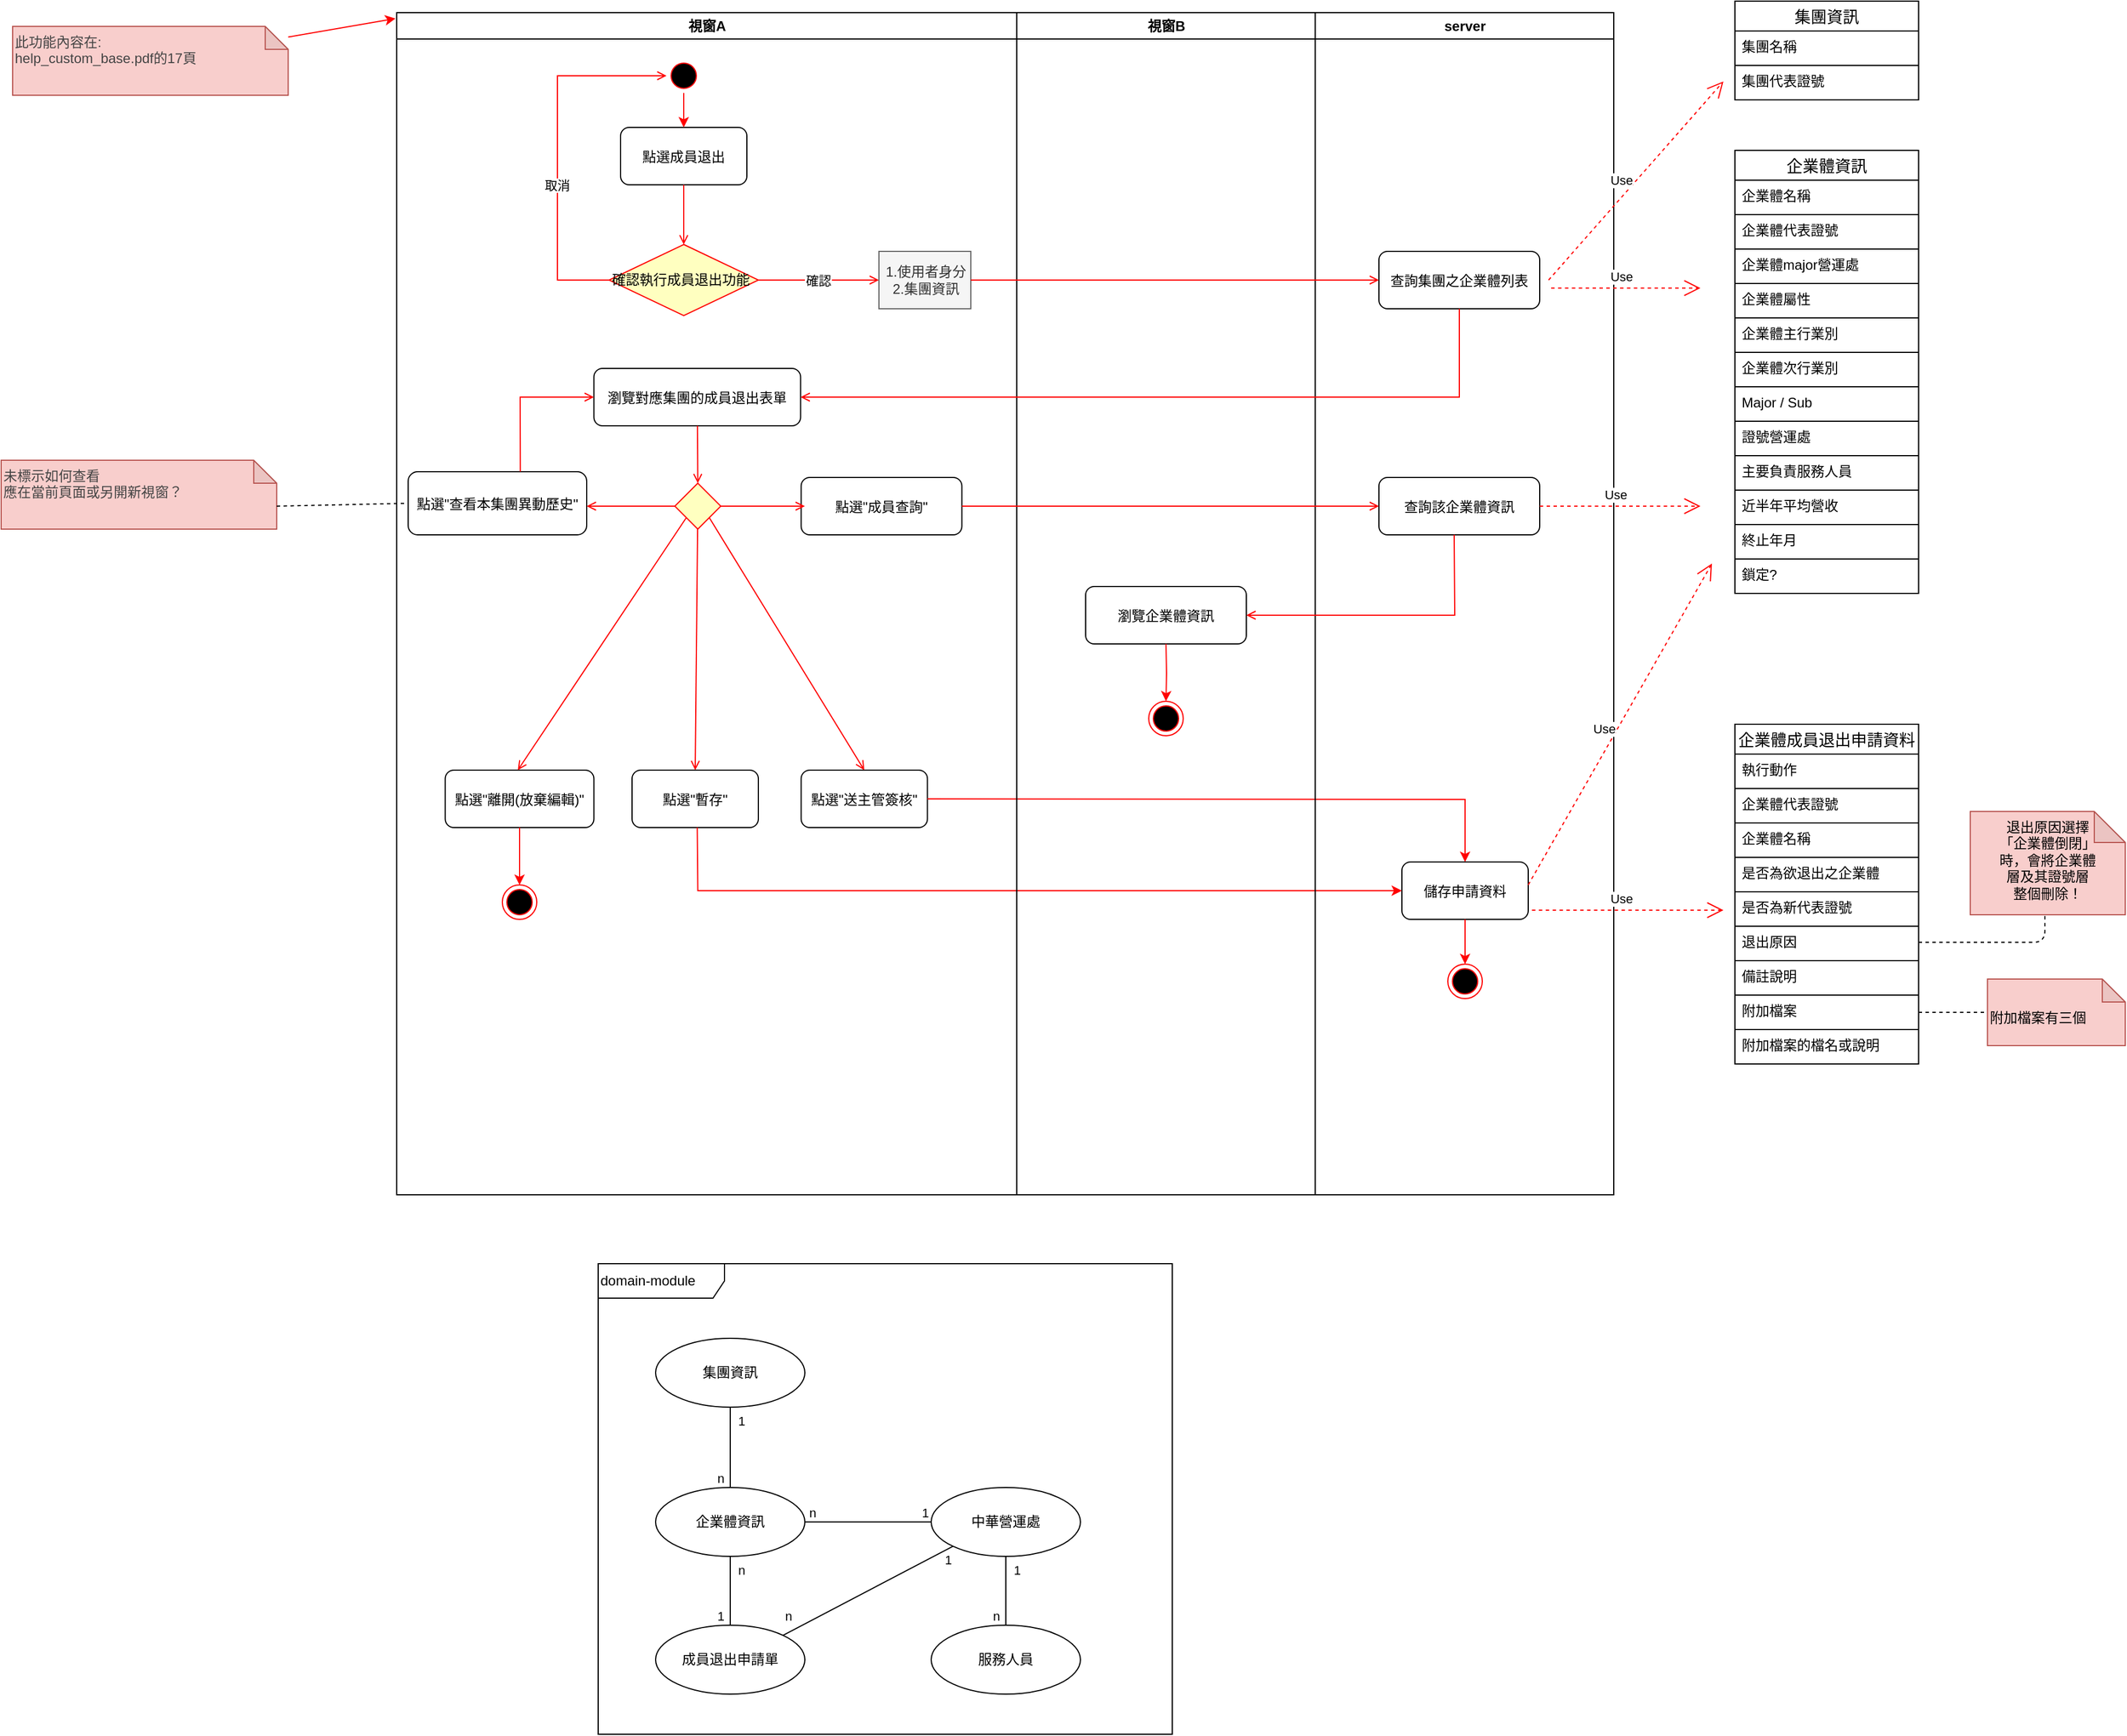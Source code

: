 <mxfile version="14.4.2" type="github">
  <diagram name="企業體合併" id="e7e014a7-5840-1c2e-5031-d8a46d1fe8dd">
    <mxGraphModel dx="1221" dy="579" grid="1" gridSize="10" guides="1" tooltips="1" connect="1" arrows="1" fold="1" page="1" pageScale="1" pageWidth="1169" pageHeight="826" background="#ffffff" math="0" shadow="0">
      <root>
        <mxCell id="0" />
        <mxCell id="1" parent="0" />
        <mxCell id="al9OcXqiklJtlpv-rNFx-41" value="視窗A" style="swimlane;whiteSpace=wrap" vertex="1" parent="1">
          <mxGeometry x="554.5" y="180" width="540" height="1030" as="geometry" />
        </mxCell>
        <mxCell id="al9OcXqiklJtlpv-rNFx-42" value="" style="ellipse;shape=startState;fillColor=#000000;strokeColor=#ff0000;" vertex="1" parent="al9OcXqiklJtlpv-rNFx-41">
          <mxGeometry x="235" y="40" width="30" height="30" as="geometry" />
        </mxCell>
        <mxCell id="al9OcXqiklJtlpv-rNFx-43" value="點選成員退出" style="rounded=1;" vertex="1" parent="al9OcXqiklJtlpv-rNFx-41">
          <mxGeometry x="195" y="100" width="110" height="50" as="geometry" />
        </mxCell>
        <mxCell id="al9OcXqiklJtlpv-rNFx-45" value="" style="endArrow=open;strokeColor=#FF0000;endFill=1;rounded=0;entryX=0.5;entryY=0;entryDx=0;entryDy=0;" edge="1" parent="al9OcXqiklJtlpv-rNFx-41" source="al9OcXqiklJtlpv-rNFx-43" target="al9OcXqiklJtlpv-rNFx-230">
          <mxGeometry relative="1" as="geometry">
            <mxPoint x="220" y="208" as="targetPoint" />
            <Array as="points" />
          </mxGeometry>
        </mxCell>
        <mxCell id="al9OcXqiklJtlpv-rNFx-50" style="edgeStyle=none;rounded=0;orthogonalLoop=1;jettySize=auto;html=1;exitX=0.5;exitY=1;exitDx=0;exitDy=0;entryX=0.5;entryY=0;entryDx=0;entryDy=0;endArrow=classic;endFill=1;strokeColor=#FF0000;" edge="1" parent="al9OcXqiklJtlpv-rNFx-41" source="al9OcXqiklJtlpv-rNFx-42" target="al9OcXqiklJtlpv-rNFx-43">
          <mxGeometry relative="1" as="geometry">
            <mxPoint x="250" y="172" as="sourcePoint" />
          </mxGeometry>
        </mxCell>
        <mxCell id="al9OcXqiklJtlpv-rNFx-161" value="" style="rhombus;whiteSpace=wrap;html=1;fillColor=#ffffc0;strokeColor=#ff0000;rounded=0;align=left;" vertex="1" parent="al9OcXqiklJtlpv-rNFx-41">
          <mxGeometry x="242.25" y="410" width="40" height="40" as="geometry" />
        </mxCell>
        <mxCell id="al9OcXqiklJtlpv-rNFx-164" value="點選&quot;查看本集團異動歷史&quot;" style="rounded=1;" vertex="1" parent="al9OcXqiklJtlpv-rNFx-41">
          <mxGeometry x="10" y="400" width="155.5" height="55" as="geometry" />
        </mxCell>
        <mxCell id="al9OcXqiklJtlpv-rNFx-165" value="確認" style="endArrow=open;strokeColor=#FF0000;endFill=1;rounded=0;exitX=1;exitY=0.5;exitDx=0;exitDy=0;" edge="1" parent="al9OcXqiklJtlpv-rNFx-41" source="al9OcXqiklJtlpv-rNFx-230">
          <mxGeometry relative="1" as="geometry">
            <mxPoint x="320" y="233" as="sourcePoint" />
            <mxPoint x="420" y="233" as="targetPoint" />
            <Array as="points" />
          </mxGeometry>
        </mxCell>
        <mxCell id="al9OcXqiklJtlpv-rNFx-166" value="1.使用者身分&lt;br&gt;2.集團資訊" style="html=1;rounded=0;align=center;fillColor=#f5f5f5;strokeColor=#666666;fontColor=#333333;" vertex="1" parent="al9OcXqiklJtlpv-rNFx-41">
          <mxGeometry x="420" y="208" width="80" height="50" as="geometry" />
        </mxCell>
        <mxCell id="al9OcXqiklJtlpv-rNFx-170" value="瀏覽對應集團的成員退出表單" style="rounded=1;" vertex="1" parent="al9OcXqiklJtlpv-rNFx-41">
          <mxGeometry x="171.75" y="310" width="180" height="50" as="geometry" />
        </mxCell>
        <mxCell id="al9OcXqiklJtlpv-rNFx-173" value="" style="endArrow=open;strokeColor=#FF0000;endFill=1;rounded=0;entryX=0.5;entryY=0;entryDx=0;entryDy=0;" edge="1" parent="al9OcXqiklJtlpv-rNFx-41" source="al9OcXqiklJtlpv-rNFx-170" target="al9OcXqiklJtlpv-rNFx-161">
          <mxGeometry relative="1" as="geometry">
            <mxPoint x="270.5" y="350" as="sourcePoint" />
            <mxPoint x="350" y="360" as="targetPoint" />
            <Array as="points" />
          </mxGeometry>
        </mxCell>
        <mxCell id="al9OcXqiklJtlpv-rNFx-187" value="" style="endArrow=open;strokeColor=#FF0000;endFill=1;rounded=0;exitX=0;exitY=0.5;exitDx=0;exitDy=0;" edge="1" parent="al9OcXqiklJtlpv-rNFx-41" source="al9OcXqiklJtlpv-rNFx-161">
          <mxGeometry relative="1" as="geometry">
            <mxPoint x="290" y="520" as="sourcePoint" />
            <mxPoint x="165.5" y="430" as="targetPoint" />
            <Array as="points" />
          </mxGeometry>
        </mxCell>
        <mxCell id="al9OcXqiklJtlpv-rNFx-190" value="" style="endArrow=open;strokeColor=#FF0000;endFill=1;rounded=0;exitX=0.628;exitY=0;exitDx=0;exitDy=0;entryX=0;entryY=0.5;entryDx=0;entryDy=0;exitPerimeter=0;" edge="1" parent="al9OcXqiklJtlpv-rNFx-41" source="al9OcXqiklJtlpv-rNFx-164" target="al9OcXqiklJtlpv-rNFx-170">
          <mxGeometry relative="1" as="geometry">
            <mxPoint x="80" y="530" as="sourcePoint" />
            <mxPoint x="90" y="310" as="targetPoint" />
            <Array as="points">
              <mxPoint x="107.5" y="335" />
            </Array>
          </mxGeometry>
        </mxCell>
        <mxCell id="al9OcXqiklJtlpv-rNFx-204" value="點選&quot;離開(放棄編輯)&quot;" style="rounded=1;" vertex="1" parent="al9OcXqiklJtlpv-rNFx-41">
          <mxGeometry x="42.25" y="660" width="129.5" height="50" as="geometry" />
        </mxCell>
        <mxCell id="al9OcXqiklJtlpv-rNFx-205" value="點選&quot;送主管簽核&quot;" style="rounded=1;" vertex="1" parent="al9OcXqiklJtlpv-rNFx-41">
          <mxGeometry x="352.25" y="660" width="110" height="50" as="geometry" />
        </mxCell>
        <mxCell id="al9OcXqiklJtlpv-rNFx-206" value="點選&quot;暫存&quot;" style="rounded=1;" vertex="1" parent="al9OcXqiklJtlpv-rNFx-41">
          <mxGeometry x="205" y="660" width="110" height="50" as="geometry" />
        </mxCell>
        <mxCell id="al9OcXqiklJtlpv-rNFx-207" value="" style="ellipse;html=1;shape=endState;fillColor=#000000;strokeColor=#ff0000;align=center;" vertex="1" parent="al9OcXqiklJtlpv-rNFx-41">
          <mxGeometry x="92" y="760" width="30" height="30" as="geometry" />
        </mxCell>
        <mxCell id="al9OcXqiklJtlpv-rNFx-208" style="edgeStyle=orthogonalEdgeStyle;rounded=0;orthogonalLoop=1;jettySize=auto;html=1;exitX=0.5;exitY=1;exitDx=0;exitDy=0;endArrow=classic;endFill=1;strokeColor=#FF0000;" edge="1" parent="al9OcXqiklJtlpv-rNFx-41" source="al9OcXqiklJtlpv-rNFx-204" target="al9OcXqiklJtlpv-rNFx-207">
          <mxGeometry relative="1" as="geometry" />
        </mxCell>
        <mxCell id="al9OcXqiklJtlpv-rNFx-210" value="儲存申請資料" style="rounded=1;" vertex="1" parent="al9OcXqiklJtlpv-rNFx-41">
          <mxGeometry x="875.5" y="740" width="110" height="50" as="geometry" />
        </mxCell>
        <mxCell id="al9OcXqiklJtlpv-rNFx-211" value="" style="ellipse;html=1;shape=endState;fillColor=#000000;strokeColor=#ff0000;align=center;" vertex="1" parent="al9OcXqiklJtlpv-rNFx-41">
          <mxGeometry x="915.5" y="829" width="30" height="30" as="geometry" />
        </mxCell>
        <mxCell id="al9OcXqiklJtlpv-rNFx-209" style="edgeStyle=none;rounded=0;orthogonalLoop=1;jettySize=auto;html=1;exitX=0.5;exitY=1;exitDx=0;exitDy=0;endArrow=classic;endFill=1;strokeColor=#FF0000;" edge="1" parent="al9OcXqiklJtlpv-rNFx-41" source="al9OcXqiklJtlpv-rNFx-210" target="al9OcXqiklJtlpv-rNFx-211">
          <mxGeometry relative="1" as="geometry" />
        </mxCell>
        <mxCell id="al9OcXqiklJtlpv-rNFx-217" style="edgeStyle=none;rounded=0;orthogonalLoop=1;jettySize=auto;html=1;exitX=0.5;exitY=1;exitDx=0;exitDy=0;endArrow=classic;endFill=1;strokeColor=#FF0000;entryX=0;entryY=0.5;entryDx=0;entryDy=0;" edge="1" parent="al9OcXqiklJtlpv-rNFx-41" target="al9OcXqiklJtlpv-rNFx-210">
          <mxGeometry relative="1" as="geometry">
            <mxPoint x="261.75" y="710" as="sourcePoint" />
            <mxPoint x="262.25" y="900" as="targetPoint" />
            <Array as="points">
              <mxPoint x="262.25" y="765" />
            </Array>
          </mxGeometry>
        </mxCell>
        <mxCell id="al9OcXqiklJtlpv-rNFx-229" style="edgeStyle=orthogonalEdgeStyle;rounded=0;orthogonalLoop=1;jettySize=auto;html=1;exitX=1;exitY=0.5;exitDx=0;exitDy=0;entryX=0.5;entryY=0;entryDx=0;entryDy=0;endArrow=classic;endFill=1;strokeColor=#FF0000;" edge="1" parent="al9OcXqiklJtlpv-rNFx-41" target="al9OcXqiklJtlpv-rNFx-210">
          <mxGeometry relative="1" as="geometry">
            <mxPoint x="462.25" y="685" as="sourcePoint" />
            <mxPoint x="691.75" y="710" as="targetPoint" />
          </mxGeometry>
        </mxCell>
        <mxCell id="al9OcXqiklJtlpv-rNFx-230" value="確認執行成員退出功能" style="rhombus;whiteSpace=wrap;html=1;fillColor=#ffffc0;strokeColor=#ff0000;rounded=0;align=left;" vertex="1" parent="al9OcXqiklJtlpv-rNFx-41">
          <mxGeometry x="185" y="202" width="130" height="62" as="geometry" />
        </mxCell>
        <mxCell id="al9OcXqiklJtlpv-rNFx-231" value="取消" style="endArrow=open;strokeColor=#FF0000;endFill=1;rounded=0;exitX=0;exitY=0.5;exitDx=0;exitDy=0;entryX=0;entryY=0.5;entryDx=0;entryDy=0;" edge="1" parent="al9OcXqiklJtlpv-rNFx-41" source="al9OcXqiklJtlpv-rNFx-230" target="al9OcXqiklJtlpv-rNFx-42">
          <mxGeometry x="-0.195" relative="1" as="geometry">
            <mxPoint x="140" y="233" as="sourcePoint" />
            <mxPoint x="140" y="110" as="targetPoint" />
            <Array as="points">
              <mxPoint x="140" y="233" />
              <mxPoint x="140" y="55" />
            </Array>
            <mxPoint as="offset" />
          </mxGeometry>
        </mxCell>
        <mxCell id="al9OcXqiklJtlpv-rNFx-188" value="點選&quot;成員查詢&quot;" style="rounded=1;" vertex="1" parent="al9OcXqiklJtlpv-rNFx-41">
          <mxGeometry x="352.25" y="405" width="140" height="50" as="geometry" />
        </mxCell>
        <mxCell id="al9OcXqiklJtlpv-rNFx-189" value="" style="endArrow=open;strokeColor=#FF0000;endFill=1;rounded=0;exitX=1;exitY=0.5;exitDx=0;exitDy=0;" edge="1" parent="al9OcXqiklJtlpv-rNFx-41" source="al9OcXqiklJtlpv-rNFx-161">
          <mxGeometry relative="1" as="geometry">
            <mxPoint x="260" y="440" as="sourcePoint" />
            <mxPoint x="355.5" y="430" as="targetPoint" />
            <Array as="points" />
          </mxGeometry>
        </mxCell>
        <mxCell id="al9OcXqiklJtlpv-rNFx-273" value="" style="endArrow=open;strokeColor=#FF0000;endFill=1;rounded=0;entryX=0.5;entryY=0;entryDx=0;entryDy=0;" edge="1" parent="al9OcXqiklJtlpv-rNFx-41" source="al9OcXqiklJtlpv-rNFx-161" target="al9OcXqiklJtlpv-rNFx-206">
          <mxGeometry relative="1" as="geometry">
            <mxPoint x="260.5" y="450" as="sourcePoint" />
            <mxPoint x="256.79" y="590" as="targetPoint" />
            <Array as="points" />
          </mxGeometry>
        </mxCell>
        <mxCell id="al9OcXqiklJtlpv-rNFx-276" value="" style="endArrow=open;strokeColor=#FF0000;endFill=1;rounded=0;exitX=1;exitY=1;exitDx=0;exitDy=0;entryX=0.5;entryY=0;entryDx=0;entryDy=0;" edge="1" parent="al9OcXqiklJtlpv-rNFx-41" source="al9OcXqiklJtlpv-rNFx-161" target="al9OcXqiklJtlpv-rNFx-205">
          <mxGeometry relative="1" as="geometry">
            <mxPoint x="262.25" y="450.0" as="sourcePoint" />
            <mxPoint x="115.5" y="670.0" as="targetPoint" />
            <Array as="points" />
          </mxGeometry>
        </mxCell>
        <mxCell id="al9OcXqiklJtlpv-rNFx-76" value="視窗B" style="swimlane;whiteSpace=wrap" vertex="1" parent="1">
          <mxGeometry x="1094.5" y="180" width="260" height="1030" as="geometry">
            <mxRectangle x="1094.5" y="180" width="70" height="23" as="alternateBounds" />
          </mxGeometry>
        </mxCell>
        <mxCell id="al9OcXqiklJtlpv-rNFx-261" value="瀏覽企業體資訊" style="rounded=1;" vertex="1" parent="al9OcXqiklJtlpv-rNFx-76">
          <mxGeometry x="60" y="500" width="140" height="50" as="geometry" />
        </mxCell>
        <mxCell id="al9OcXqiklJtlpv-rNFx-271" value="" style="ellipse;html=1;shape=endState;fillColor=#000000;strokeColor=#ff0000;align=center;" vertex="1" parent="al9OcXqiklJtlpv-rNFx-76">
          <mxGeometry x="115" y="600" width="30" height="30" as="geometry" />
        </mxCell>
        <mxCell id="al9OcXqiklJtlpv-rNFx-272" style="edgeStyle=orthogonalEdgeStyle;rounded=0;orthogonalLoop=1;jettySize=auto;html=1;exitX=0.5;exitY=1;exitDx=0;exitDy=0;endArrow=classic;endFill=1;strokeColor=#FF0000;" edge="1" parent="al9OcXqiklJtlpv-rNFx-76" target="al9OcXqiklJtlpv-rNFx-271">
          <mxGeometry relative="1" as="geometry">
            <mxPoint x="130.0" y="550.0" as="sourcePoint" />
          </mxGeometry>
        </mxCell>
        <mxCell id="al9OcXqiklJtlpv-rNFx-126" value="&lt;font&gt;附加檔案有三個&lt;br&gt;&lt;/font&gt;&lt;div&gt;&lt;br&gt;&lt;/div&gt;" style="shape=note;whiteSpace=wrap;html=1;backgroundOutline=1;darkOpacity=0.05;rounded=1;size=20;fillColor=#f8cecc;strokeColor=#b85450;align=left;verticalAlign=bottom;" vertex="1" parent="1">
          <mxGeometry x="1940" y="1022" width="120" height="58" as="geometry" />
        </mxCell>
        <mxCell id="al9OcXqiklJtlpv-rNFx-130" value="domain-module" style="shape=umlFrame;whiteSpace=wrap;html=1;strokeColor=#000000;fillColor=none;gradientColor=none;align=left;width=110;height=30;" vertex="1" parent="1">
          <mxGeometry x="730" y="1270" width="500" height="410" as="geometry" />
        </mxCell>
        <mxCell id="al9OcXqiklJtlpv-rNFx-131" value="集團資訊" style="ellipse;whiteSpace=wrap;html=1;align=center;strokeColor=#000000;fillColor=none;gradientColor=none;" vertex="1" parent="1">
          <mxGeometry x="780" y="1335" width="130" height="60" as="geometry" />
        </mxCell>
        <mxCell id="al9OcXqiklJtlpv-rNFx-132" value="企業體資訊" style="ellipse;whiteSpace=wrap;html=1;align=center;strokeColor=#000000;fillColor=none;gradientColor=none;" vertex="1" parent="1">
          <mxGeometry x="780" y="1465" width="130" height="60" as="geometry" />
        </mxCell>
        <mxCell id="al9OcXqiklJtlpv-rNFx-133" value="中華營運處" style="ellipse;whiteSpace=wrap;html=1;align=center;strokeColor=#000000;fillColor=none;gradientColor=none;" vertex="1" parent="1">
          <mxGeometry x="1020" y="1465" width="130" height="60" as="geometry" />
        </mxCell>
        <mxCell id="al9OcXqiklJtlpv-rNFx-134" value="" style="endArrow=none;html=1;edgeStyle=orthogonalEdgeStyle;exitX=0.5;exitY=1;exitDx=0;exitDy=0;entryX=0.5;entryY=0;entryDx=0;entryDy=0;" edge="1" parent="1" source="al9OcXqiklJtlpv-rNFx-131" target="al9OcXqiklJtlpv-rNFx-132">
          <mxGeometry relative="1" as="geometry">
            <mxPoint x="1220" y="1375" as="sourcePoint" />
            <mxPoint x="1380" y="1375" as="targetPoint" />
          </mxGeometry>
        </mxCell>
        <mxCell id="al9OcXqiklJtlpv-rNFx-135" value="1" style="edgeLabel;resizable=0;html=1;align=left;verticalAlign=bottom;" connectable="0" vertex="1" parent="al9OcXqiklJtlpv-rNFx-134">
          <mxGeometry x="-1" relative="1" as="geometry">
            <mxPoint x="5" y="20" as="offset" />
          </mxGeometry>
        </mxCell>
        <mxCell id="al9OcXqiklJtlpv-rNFx-136" value="n" style="edgeLabel;resizable=0;html=1;align=right;verticalAlign=bottom;" connectable="0" vertex="1" parent="al9OcXqiklJtlpv-rNFx-134">
          <mxGeometry x="1" relative="1" as="geometry">
            <mxPoint x="-5" as="offset" />
          </mxGeometry>
        </mxCell>
        <mxCell id="al9OcXqiklJtlpv-rNFx-137" value="" style="endArrow=none;html=1;edgeStyle=orthogonalEdgeStyle;entryX=1;entryY=0.5;entryDx=0;entryDy=0;" edge="1" parent="1" source="al9OcXqiklJtlpv-rNFx-133" target="al9OcXqiklJtlpv-rNFx-132">
          <mxGeometry relative="1" as="geometry">
            <mxPoint x="855" y="1405" as="sourcePoint" />
            <mxPoint x="855" y="1475" as="targetPoint" />
          </mxGeometry>
        </mxCell>
        <mxCell id="al9OcXqiklJtlpv-rNFx-138" value="1" style="edgeLabel;resizable=0;html=1;align=left;verticalAlign=bottom;" connectable="0" vertex="1" parent="al9OcXqiklJtlpv-rNFx-137">
          <mxGeometry x="-1" relative="1" as="geometry">
            <mxPoint x="-10" as="offset" />
          </mxGeometry>
        </mxCell>
        <mxCell id="al9OcXqiklJtlpv-rNFx-139" value="n" style="edgeLabel;resizable=0;html=1;align=right;verticalAlign=bottom;" connectable="0" vertex="1" parent="al9OcXqiklJtlpv-rNFx-137">
          <mxGeometry x="1" relative="1" as="geometry">
            <mxPoint x="10" as="offset" />
          </mxGeometry>
        </mxCell>
        <mxCell id="al9OcXqiklJtlpv-rNFx-140" value="服務人員" style="ellipse;whiteSpace=wrap;html=1;align=center;strokeColor=#000000;fillColor=none;gradientColor=none;" vertex="1" parent="1">
          <mxGeometry x="1020" y="1585" width="130" height="60" as="geometry" />
        </mxCell>
        <mxCell id="al9OcXqiklJtlpv-rNFx-141" value="" style="endArrow=none;html=1;edgeStyle=orthogonalEdgeStyle;exitX=0.5;exitY=1;exitDx=0;exitDy=0;entryX=0.5;entryY=0;entryDx=0;entryDy=0;" edge="1" parent="1" source="al9OcXqiklJtlpv-rNFx-133" target="al9OcXqiklJtlpv-rNFx-140">
          <mxGeometry relative="1" as="geometry">
            <mxPoint x="855" y="1405" as="sourcePoint" />
            <mxPoint x="855" y="1475" as="targetPoint" />
          </mxGeometry>
        </mxCell>
        <mxCell id="al9OcXqiklJtlpv-rNFx-142" value="1" style="edgeLabel;resizable=0;html=1;align=left;verticalAlign=bottom;" connectable="0" vertex="1" parent="al9OcXqiklJtlpv-rNFx-141">
          <mxGeometry x="-1" relative="1" as="geometry">
            <mxPoint x="5" y="20" as="offset" />
          </mxGeometry>
        </mxCell>
        <mxCell id="al9OcXqiklJtlpv-rNFx-143" value="n" style="edgeLabel;resizable=0;html=1;align=right;verticalAlign=bottom;" connectable="0" vertex="1" parent="al9OcXqiklJtlpv-rNFx-141">
          <mxGeometry x="1" relative="1" as="geometry">
            <mxPoint x="-5" as="offset" />
          </mxGeometry>
        </mxCell>
        <mxCell id="al9OcXqiklJtlpv-rNFx-144" value="成員退出申請單" style="ellipse;whiteSpace=wrap;html=1;align=center;strokeColor=#000000;fillColor=none;gradientColor=none;" vertex="1" parent="1">
          <mxGeometry x="780" y="1585" width="130" height="60" as="geometry" />
        </mxCell>
        <mxCell id="al9OcXqiklJtlpv-rNFx-145" value="" style="endArrow=none;html=1;edgeStyle=orthogonalEdgeStyle;entryX=0.5;entryY=0;entryDx=0;entryDy=0;exitX=0.5;exitY=1;exitDx=0;exitDy=0;" edge="1" parent="1" source="al9OcXqiklJtlpv-rNFx-132" target="al9OcXqiklJtlpv-rNFx-144">
          <mxGeometry relative="1" as="geometry">
            <mxPoint x="845" y="1525" as="sourcePoint" />
            <mxPoint x="855" y="1475" as="targetPoint" />
          </mxGeometry>
        </mxCell>
        <mxCell id="al9OcXqiklJtlpv-rNFx-146" value="n" style="edgeLabel;resizable=0;html=1;align=left;verticalAlign=bottom;" connectable="0" vertex="1" parent="al9OcXqiklJtlpv-rNFx-145">
          <mxGeometry x="-1" relative="1" as="geometry">
            <mxPoint x="5" y="20" as="offset" />
          </mxGeometry>
        </mxCell>
        <mxCell id="al9OcXqiklJtlpv-rNFx-147" value="1" style="edgeLabel;resizable=0;html=1;align=right;verticalAlign=bottom;" connectable="0" vertex="1" parent="al9OcXqiklJtlpv-rNFx-145">
          <mxGeometry x="1" relative="1" as="geometry">
            <mxPoint x="-5" as="offset" />
          </mxGeometry>
        </mxCell>
        <mxCell id="al9OcXqiklJtlpv-rNFx-148" value="" style="endArrow=none;html=1;entryX=1;entryY=0;entryDx=0;entryDy=0;exitX=0;exitY=1;exitDx=0;exitDy=0;" edge="1" parent="1" source="al9OcXqiklJtlpv-rNFx-133" target="al9OcXqiklJtlpv-rNFx-144">
          <mxGeometry relative="1" as="geometry">
            <mxPoint x="855" y="1535" as="sourcePoint" />
            <mxPoint x="855" y="1595" as="targetPoint" />
          </mxGeometry>
        </mxCell>
        <mxCell id="al9OcXqiklJtlpv-rNFx-149" value="1" style="edgeLabel;resizable=0;html=1;align=left;verticalAlign=bottom;" connectable="0" vertex="1" parent="al9OcXqiklJtlpv-rNFx-148">
          <mxGeometry x="-1" relative="1" as="geometry">
            <mxPoint x="-9.04" y="20" as="offset" />
          </mxGeometry>
        </mxCell>
        <mxCell id="al9OcXqiklJtlpv-rNFx-150" value="n" style="edgeLabel;resizable=0;html=1;align=right;verticalAlign=bottom;" connectable="0" vertex="1" parent="al9OcXqiklJtlpv-rNFx-148">
          <mxGeometry x="1" relative="1" as="geometry">
            <mxPoint x="8.89" y="-8.71" as="offset" />
          </mxGeometry>
        </mxCell>
        <mxCell id="al9OcXqiklJtlpv-rNFx-153" value="&lt;font&gt;&lt;div&gt;&lt;span&gt;退出原因選擇&lt;/span&gt;&lt;/div&gt;&lt;div&gt;「企業體倒閉」&lt;/div&gt;&lt;div&gt;時，會將企業體&lt;/div&gt;&lt;div&gt;層及其證號層&lt;/div&gt;&lt;div&gt;整個刪除！&lt;/div&gt;&lt;/font&gt;" style="shape=note;whiteSpace=wrap;html=1;backgroundOutline=1;darkOpacity=0.05;rounded=1;size=27;fillColor=#f8cecc;strokeColor=#b85450;align=center;verticalAlign=top;horizontal=1;" vertex="1" parent="1">
          <mxGeometry x="1925" y="876" width="135" height="90" as="geometry" />
        </mxCell>
        <mxCell id="al9OcXqiklJtlpv-rNFx-157" style="rounded=0;orthogonalLoop=1;jettySize=auto;html=1;entryX=-0.002;entryY=0.005;entryDx=0;entryDy=0;entryPerimeter=0;strokeColor=#FF0000;" edge="1" parent="1" source="al9OcXqiklJtlpv-rNFx-158" target="al9OcXqiklJtlpv-rNFx-41">
          <mxGeometry relative="1" as="geometry" />
        </mxCell>
        <mxCell id="al9OcXqiklJtlpv-rNFx-158" value="&lt;font style=&quot;font-size: 12px&quot;&gt;&lt;span style=&quot;color: rgb(68 , 68 , 68)&quot;&gt;此功能內容在:&lt;br&gt;help_custom_base.pdf的17頁&lt;br&gt;&lt;/span&gt;&lt;/font&gt;" style="shape=note;whiteSpace=wrap;html=1;backgroundOutline=1;darkOpacity=0.05;rounded=1;size=20;fillColor=#f8cecc;strokeColor=#b85450;align=left;verticalAlign=top;" vertex="1" parent="1">
          <mxGeometry x="220" y="192" width="240" height="60" as="geometry" />
        </mxCell>
        <mxCell id="al9OcXqiklJtlpv-rNFx-233" value="企業體成員退出申請資料" style="swimlane;fontStyle=0;childLayout=stackLayout;horizontal=1;startSize=26;horizontalStack=0;resizeParent=1;resizeParentMax=0;resizeLast=0;collapsible=1;marginBottom=0;align=center;fontSize=14;" vertex="1" parent="1">
          <mxGeometry x="1720" y="800" width="160" height="296" as="geometry">
            <mxRectangle x="1250" y="1624" width="160" height="26" as="alternateBounds" />
          </mxGeometry>
        </mxCell>
        <mxCell id="al9OcXqiklJtlpv-rNFx-234" value="執行動作" style="text;spacingLeft=4;spacingRight=4;overflow=hidden;rotatable=0;points=[[0,0.5],[1,0.5]];portConstraint=eastwest;fontSize=12;strokeColor=#000000;" vertex="1" parent="al9OcXqiklJtlpv-rNFx-233">
          <mxGeometry y="26" width="160" height="30" as="geometry" />
        </mxCell>
        <mxCell id="al9OcXqiklJtlpv-rNFx-235" value="企業體代表證號" style="text;spacingLeft=4;spacingRight=4;overflow=hidden;rotatable=0;points=[[0,0.5],[1,0.5]];portConstraint=eastwest;fontSize=12;strokeColor=#000000;" vertex="1" parent="al9OcXqiklJtlpv-rNFx-233">
          <mxGeometry y="56" width="160" height="30" as="geometry" />
        </mxCell>
        <mxCell id="al9OcXqiklJtlpv-rNFx-236" value="企業體名稱" style="text;fillColor=none;spacingLeft=4;spacingRight=4;overflow=hidden;rotatable=0;points=[[0,0.5],[1,0.5]];portConstraint=eastwest;fontSize=12;strokeColor=#000000;" vertex="1" parent="al9OcXqiklJtlpv-rNFx-233">
          <mxGeometry y="86" width="160" height="30" as="geometry" />
        </mxCell>
        <mxCell id="al9OcXqiklJtlpv-rNFx-237" value="是否為欲退出之企業體" style="text;spacingLeft=4;spacingRight=4;overflow=hidden;rotatable=0;points=[[0,0.5],[1,0.5]];portConstraint=eastwest;fontSize=12;strokeColor=#000000;" vertex="1" parent="al9OcXqiklJtlpv-rNFx-233">
          <mxGeometry y="116" width="160" height="30" as="geometry" />
        </mxCell>
        <mxCell id="al9OcXqiklJtlpv-rNFx-238" value="是否為新代表證號" style="text;fillColor=none;spacingLeft=4;spacingRight=4;overflow=hidden;rotatable=0;points=[[0,0.5],[1,0.5]];portConstraint=eastwest;fontSize=12;strokeColor=#000000;" vertex="1" parent="al9OcXqiklJtlpv-rNFx-233">
          <mxGeometry y="146" width="160" height="30" as="geometry" />
        </mxCell>
        <mxCell id="al9OcXqiklJtlpv-rNFx-239" value="退出原因" style="text;fillColor=none;spacingLeft=4;spacingRight=4;overflow=hidden;rotatable=0;points=[[0,0.5],[1,0.5]];portConstraint=eastwest;fontSize=12;strokeColor=#000000;" vertex="1" parent="al9OcXqiklJtlpv-rNFx-233">
          <mxGeometry y="176" width="160" height="30" as="geometry" />
        </mxCell>
        <mxCell id="al9OcXqiklJtlpv-rNFx-245" value="備註說明" style="text;fillColor=none;spacingLeft=4;spacingRight=4;overflow=hidden;rotatable=0;points=[[0,0.5],[1,0.5]];portConstraint=eastwest;fontSize=12;strokeColor=#000000;" vertex="1" parent="al9OcXqiklJtlpv-rNFx-233">
          <mxGeometry y="206" width="160" height="30" as="geometry" />
        </mxCell>
        <mxCell id="al9OcXqiklJtlpv-rNFx-246" value="附加檔案" style="text;fillColor=none;spacingLeft=4;spacingRight=4;overflow=hidden;rotatable=0;points=[[0,0.5],[1,0.5]];portConstraint=eastwest;fontSize=12;strokeColor=#000000;" vertex="1" parent="al9OcXqiklJtlpv-rNFx-233">
          <mxGeometry y="236" width="160" height="30" as="geometry" />
        </mxCell>
        <mxCell id="al9OcXqiklJtlpv-rNFx-247" value="附加檔案的檔名或說明" style="text;fillColor=none;spacingLeft=4;spacingRight=4;overflow=hidden;rotatable=0;points=[[0,0.5],[1,0.5]];portConstraint=eastwest;fontSize=12;strokeColor=#000000;" vertex="1" parent="al9OcXqiklJtlpv-rNFx-233">
          <mxGeometry y="266" width="160" height="30" as="geometry" />
        </mxCell>
        <mxCell id="al9OcXqiklJtlpv-rNFx-256" value="server" style="swimlane;whiteSpace=wrap" vertex="1" parent="1">
          <mxGeometry x="1354.5" y="180" width="260" height="1030" as="geometry">
            <mxRectangle x="1094.5" y="180" width="70" height="23" as="alternateBounds" />
          </mxGeometry>
        </mxCell>
        <mxCell id="al9OcXqiklJtlpv-rNFx-168" value="查詢集團之企業體列表" style="rounded=1;" vertex="1" parent="al9OcXqiklJtlpv-rNFx-256">
          <mxGeometry x="55.5" y="208" width="140" height="50" as="geometry" />
        </mxCell>
        <mxCell id="al9OcXqiklJtlpv-rNFx-263" value="查詢該企業體資訊" style="rounded=1;" vertex="1" parent="al9OcXqiklJtlpv-rNFx-256">
          <mxGeometry x="55.5" y="405" width="140" height="50" as="geometry" />
        </mxCell>
        <mxCell id="al9OcXqiklJtlpv-rNFx-264" value="" style="endArrow=open;strokeColor=#FF0000;endFill=1;rounded=0;entryX=1;entryY=0.5;entryDx=0;entryDy=0;" edge="1" parent="al9OcXqiklJtlpv-rNFx-256" target="al9OcXqiklJtlpv-rNFx-261">
          <mxGeometry relative="1" as="geometry">
            <mxPoint x="121" y="455" as="sourcePoint" />
            <mxPoint x="-484.5" y="519.5" as="targetPoint" />
            <Array as="points">
              <mxPoint x="121.5" y="525" />
            </Array>
          </mxGeometry>
        </mxCell>
        <mxCell id="al9OcXqiklJtlpv-rNFx-167" value="" style="endArrow=open;strokeColor=#FF0000;endFill=1;rounded=0;entryX=0;entryY=0.5;entryDx=0;entryDy=0;exitX=1;exitY=0.5;exitDx=0;exitDy=0;" edge="1" parent="1" source="al9OcXqiklJtlpv-rNFx-166" target="al9OcXqiklJtlpv-rNFx-168">
          <mxGeometry relative="1" as="geometry">
            <mxPoint x="1060" y="413" as="sourcePoint" />
            <mxPoint x="1150" y="412" as="targetPoint" />
            <Array as="points" />
          </mxGeometry>
        </mxCell>
        <mxCell id="al9OcXqiklJtlpv-rNFx-171" value="" style="endArrow=open;strokeColor=#FF0000;endFill=1;rounded=0;entryX=1;entryY=0.5;entryDx=0;entryDy=0;" edge="1" parent="1" source="al9OcXqiklJtlpv-rNFx-168" target="al9OcXqiklJtlpv-rNFx-170">
          <mxGeometry relative="1" as="geometry">
            <mxPoint x="1220" y="440" as="sourcePoint" />
            <mxPoint x="1320" y="450" as="targetPoint" />
            <Array as="points">
              <mxPoint x="1480" y="515" />
            </Array>
          </mxGeometry>
        </mxCell>
        <mxCell id="al9OcXqiklJtlpv-rNFx-262" value="" style="endArrow=open;strokeColor=#FF0000;endFill=1;rounded=0;" edge="1" parent="1" source="al9OcXqiklJtlpv-rNFx-188" target="al9OcXqiklJtlpv-rNFx-263">
          <mxGeometry relative="1" as="geometry">
            <mxPoint x="1054.5" y="609.41" as="sourcePoint" />
            <mxPoint x="1400" y="609" as="targetPoint" />
            <Array as="points" />
          </mxGeometry>
        </mxCell>
        <mxCell id="al9OcXqiklJtlpv-rNFx-267" value="&lt;font style=&quot;font-size: 12px&quot;&gt;&lt;span style=&quot;color: rgb(68 , 68 , 68)&quot;&gt;未標示如何查看&lt;br&gt;應在當前頁面或另開新視窗？&lt;br&gt;&lt;/span&gt;&lt;/font&gt;" style="shape=note;whiteSpace=wrap;html=1;backgroundOutline=1;darkOpacity=0.05;rounded=1;size=20;fillColor=#f8cecc;strokeColor=#b85450;align=left;verticalAlign=top;" vertex="1" parent="1">
          <mxGeometry x="210" y="570" width="240" height="60" as="geometry" />
        </mxCell>
        <mxCell id="al9OcXqiklJtlpv-rNFx-268" value="" style="endArrow=none;dashed=1;html=1;exitX=0;exitY=0;exitDx=240;exitDy=40;exitPerimeter=0;entryX=0;entryY=0.5;entryDx=0;entryDy=0;" edge="1" parent="1" source="al9OcXqiklJtlpv-rNFx-267" target="al9OcXqiklJtlpv-rNFx-164">
          <mxGeometry width="50" height="50" relative="1" as="geometry">
            <mxPoint x="530" y="640" as="sourcePoint" />
            <mxPoint x="580" y="590" as="targetPoint" />
          </mxGeometry>
        </mxCell>
        <mxCell id="al9OcXqiklJtlpv-rNFx-275" value="" style="endArrow=open;strokeColor=#FF0000;endFill=1;rounded=0;exitX=0;exitY=1;exitDx=0;exitDy=0;" edge="1" parent="1" source="al9OcXqiklJtlpv-rNFx-161">
          <mxGeometry relative="1" as="geometry">
            <mxPoint x="672.056" y="639.806" as="sourcePoint" />
            <mxPoint x="660" y="840" as="targetPoint" />
            <Array as="points" />
          </mxGeometry>
        </mxCell>
        <mxCell id="al9OcXqiklJtlpv-rNFx-278" value="" style="endArrow=none;dashed=1;html=1;entryX=0.5;entryY=1;entryDx=0;entryDy=0;entryPerimeter=0;" edge="1" parent="1">
          <mxGeometry width="50" height="50" relative="1" as="geometry">
            <mxPoint x="1880" y="990" as="sourcePoint" />
            <mxPoint x="1990" y="966" as="targetPoint" />
            <Array as="points">
              <mxPoint x="1990" y="990" />
            </Array>
          </mxGeometry>
        </mxCell>
        <mxCell id="al9OcXqiklJtlpv-rNFx-279" value="" style="endArrow=none;dashed=1;html=1;entryX=0;entryY=0.5;entryDx=0;entryDy=0;entryPerimeter=0;exitX=1;exitY=0.5;exitDx=0;exitDy=0;" edge="1" parent="1" source="al9OcXqiklJtlpv-rNFx-246" target="al9OcXqiklJtlpv-rNFx-126">
          <mxGeometry width="50" height="50" relative="1" as="geometry">
            <mxPoint x="1860" y="1105" as="sourcePoint" />
            <mxPoint x="2000" y="1090" as="targetPoint" />
            <Array as="points" />
          </mxGeometry>
        </mxCell>
        <mxCell id="al9OcXqiklJtlpv-rNFx-283" value="集團資訊" style="swimlane;fontStyle=0;childLayout=stackLayout;horizontal=1;startSize=26;horizontalStack=0;resizeParent=1;resizeParentMax=0;resizeLast=0;collapsible=1;marginBottom=0;align=center;fontSize=14;" vertex="1" parent="1">
          <mxGeometry x="1720" y="170" width="160" height="86" as="geometry" />
        </mxCell>
        <mxCell id="al9OcXqiklJtlpv-rNFx-284" value="集團名稱" style="text;fillColor=none;spacingLeft=4;spacingRight=4;overflow=hidden;rotatable=0;points=[[0,0.5],[1,0.5]];portConstraint=eastwest;fontSize=12;strokeColor=#000000;" vertex="1" parent="al9OcXqiklJtlpv-rNFx-283">
          <mxGeometry y="26" width="160" height="30" as="geometry" />
        </mxCell>
        <mxCell id="al9OcXqiklJtlpv-rNFx-285" value="集團代表證號" style="text;fillColor=none;spacingLeft=4;spacingRight=4;overflow=hidden;rotatable=0;points=[[0,0.5],[1,0.5]];portConstraint=eastwest;fontSize=12;strokeColor=#000000;" vertex="1" parent="al9OcXqiklJtlpv-rNFx-283">
          <mxGeometry y="56" width="160" height="30" as="geometry" />
        </mxCell>
        <mxCell id="al9OcXqiklJtlpv-rNFx-286" value="Use" style="endArrow=open;endSize=12;dashed=1;html=1;strokeColor=#FF0000;exitX=1;exitY=0.5;exitDx=0;exitDy=0;" edge="1" parent="1">
          <mxGeometry x="-0.066" y="10" width="160" relative="1" as="geometry">
            <mxPoint x="1557.75" y="413" as="sourcePoint" />
            <mxPoint x="1710" y="240" as="targetPoint" />
            <mxPoint as="offset" />
            <Array as="points" />
          </mxGeometry>
        </mxCell>
        <mxCell id="al9OcXqiklJtlpv-rNFx-299" value="企業體資訊" style="swimlane;fontStyle=0;childLayout=stackLayout;horizontal=1;startSize=26;horizontalStack=0;resizeParent=1;resizeParentMax=0;resizeLast=0;collapsible=1;marginBottom=0;align=center;fontSize=14;rounded=0;swimlaneFillColor=#ffffff;shadow=0;sketch=0;glass=0;labelBackgroundColor=none;labelBorderColor=none;" vertex="1" parent="1">
          <mxGeometry x="1720" y="300" width="160" height="386" as="geometry">
            <mxRectangle x="1830" y="110" width="100" height="26" as="alternateBounds" />
          </mxGeometry>
        </mxCell>
        <mxCell id="al9OcXqiklJtlpv-rNFx-300" value="企業體名稱" style="text;fillColor=none;spacingLeft=4;spacingRight=4;overflow=hidden;rotatable=0;points=[[0,0.5],[1,0.5]];portConstraint=eastwest;fontSize=12;strokeColor=#000000;" vertex="1" parent="al9OcXqiklJtlpv-rNFx-299">
          <mxGeometry y="26" width="160" height="30" as="geometry" />
        </mxCell>
        <mxCell id="al9OcXqiklJtlpv-rNFx-301" value="企業體代表證號" style="text;fillColor=none;spacingLeft=4;spacingRight=4;overflow=hidden;rotatable=0;points=[[0,0.5],[1,0.5]];portConstraint=eastwest;fontSize=12;strokeColor=#000000;" vertex="1" parent="al9OcXqiklJtlpv-rNFx-299">
          <mxGeometry y="56" width="160" height="30" as="geometry" />
        </mxCell>
        <mxCell id="al9OcXqiklJtlpv-rNFx-302" value="企業體major營運處" style="text;spacingLeft=4;spacingRight=4;overflow=hidden;rotatable=0;points=[[0,0.5],[1,0.5]];portConstraint=eastwest;fontSize=12;" vertex="1" parent="al9OcXqiklJtlpv-rNFx-299">
          <mxGeometry y="86" width="160" height="30" as="geometry" />
        </mxCell>
        <mxCell id="al9OcXqiklJtlpv-rNFx-303" value="企業體屬性" style="text;fillColor=none;spacingLeft=4;spacingRight=4;overflow=hidden;rotatable=0;points=[[0,0.5],[1,0.5]];portConstraint=eastwest;fontSize=12;strokeColor=#000000;" vertex="1" parent="al9OcXqiklJtlpv-rNFx-299">
          <mxGeometry y="116" width="160" height="30" as="geometry" />
        </mxCell>
        <mxCell id="al9OcXqiklJtlpv-rNFx-304" value="企業體主行業別" style="text;fillColor=none;spacingLeft=4;spacingRight=4;overflow=hidden;rotatable=0;points=[[0,0.5],[1,0.5]];portConstraint=eastwest;fontSize=12;strokeColor=#000000;" vertex="1" parent="al9OcXqiklJtlpv-rNFx-299">
          <mxGeometry y="146" width="160" height="30" as="geometry" />
        </mxCell>
        <mxCell id="al9OcXqiklJtlpv-rNFx-305" value="企業體次行業別" style="text;fillColor=none;spacingLeft=4;spacingRight=4;overflow=hidden;rotatable=0;points=[[0,0.5],[1,0.5]];portConstraint=eastwest;fontSize=12;strokeColor=#000000;" vertex="1" parent="al9OcXqiklJtlpv-rNFx-299">
          <mxGeometry y="176" width="160" height="30" as="geometry" />
        </mxCell>
        <mxCell id="al9OcXqiklJtlpv-rNFx-306" value="Major / Sub" style="text;spacingLeft=4;spacingRight=4;overflow=hidden;rotatable=0;points=[[0,0.5],[1,0.5]];portConstraint=eastwest;fontSize=12;" vertex="1" parent="al9OcXqiklJtlpv-rNFx-299">
          <mxGeometry y="206" width="160" height="30" as="geometry" />
        </mxCell>
        <mxCell id="al9OcXqiklJtlpv-rNFx-307" value="證號營運處" style="text;fillColor=none;spacingLeft=4;spacingRight=4;overflow=hidden;rotatable=0;points=[[0,0.5],[1,0.5]];portConstraint=eastwest;fontSize=12;strokeColor=#000000;" vertex="1" parent="al9OcXqiklJtlpv-rNFx-299">
          <mxGeometry y="236" width="160" height="30" as="geometry" />
        </mxCell>
        <mxCell id="al9OcXqiklJtlpv-rNFx-308" value="主要負責服務人員" style="text;spacingLeft=4;spacingRight=4;overflow=hidden;rotatable=0;points=[[0,0.5],[1,0.5]];portConstraint=eastwest;fontSize=12;" vertex="1" parent="al9OcXqiklJtlpv-rNFx-299">
          <mxGeometry y="266" width="160" height="30" as="geometry" />
        </mxCell>
        <mxCell id="al9OcXqiklJtlpv-rNFx-309" value="近半年平均營收" style="text;fillColor=none;spacingLeft=4;spacingRight=4;overflow=hidden;rotatable=0;points=[[0,0.5],[1,0.5]];portConstraint=eastwest;fontSize=12;strokeColor=#000000;" vertex="1" parent="al9OcXqiklJtlpv-rNFx-299">
          <mxGeometry y="296" width="160" height="30" as="geometry" />
        </mxCell>
        <mxCell id="al9OcXqiklJtlpv-rNFx-310" value="終止年月" style="text;spacingLeft=4;spacingRight=4;overflow=hidden;rotatable=0;points=[[0,0.5],[1,0.5]];portConstraint=eastwest;fontSize=12;" vertex="1" parent="al9OcXqiklJtlpv-rNFx-299">
          <mxGeometry y="326" width="160" height="30" as="geometry" />
        </mxCell>
        <mxCell id="al9OcXqiklJtlpv-rNFx-311" value="鎖定?" style="text;fillColor=none;spacingLeft=4;spacingRight=4;overflow=hidden;rotatable=0;points=[[0,0.5],[1,0.5]];portConstraint=eastwest;fontSize=12;strokeColor=#000000;" vertex="1" parent="al9OcXqiklJtlpv-rNFx-299">
          <mxGeometry y="356" width="160" height="30" as="geometry" />
        </mxCell>
        <mxCell id="al9OcXqiklJtlpv-rNFx-312" value="Use" style="endArrow=open;endSize=12;dashed=1;html=1;strokeColor=#FF0000;" edge="1" parent="1">
          <mxGeometry x="-0.066" y="10" width="160" relative="1" as="geometry">
            <mxPoint x="1560" y="420" as="sourcePoint" />
            <mxPoint x="1690" y="420" as="targetPoint" />
            <mxPoint as="offset" />
          </mxGeometry>
        </mxCell>
        <mxCell id="al9OcXqiklJtlpv-rNFx-252" value="Use" style="endArrow=open;endSize=12;dashed=1;html=1;strokeColor=#FF0000;" edge="1" parent="1">
          <mxGeometry x="-0.066" y="10" width="160" relative="1" as="geometry">
            <mxPoint x="1543.25" y="962" as="sourcePoint" />
            <mxPoint x="1710" y="962" as="targetPoint" />
            <mxPoint as="offset" />
          </mxGeometry>
        </mxCell>
        <mxCell id="al9OcXqiklJtlpv-rNFx-337" value="Use" style="endArrow=open;endSize=12;dashed=1;html=1;strokeColor=#FF0000;" edge="1" parent="1">
          <mxGeometry x="-0.066" y="10" width="160" relative="1" as="geometry">
            <mxPoint x="1540" y="940" as="sourcePoint" />
            <mxPoint x="1700" y="660" as="targetPoint" />
            <mxPoint as="offset" />
          </mxGeometry>
        </mxCell>
        <mxCell id="al9OcXqiklJtlpv-rNFx-313" value="Use" style="endArrow=open;endSize=12;dashed=1;html=1;strokeColor=#FF0000;exitX=1;exitY=0.5;exitDx=0;exitDy=0;" edge="1" parent="1" source="al9OcXqiklJtlpv-rNFx-263">
          <mxGeometry x="-0.066" y="10" width="160" relative="1" as="geometry">
            <mxPoint x="1540.0" y="620" as="sourcePoint" />
            <mxPoint x="1690" y="610" as="targetPoint" />
            <mxPoint as="offset" />
          </mxGeometry>
        </mxCell>
      </root>
    </mxGraphModel>
  </diagram>
</mxfile>
